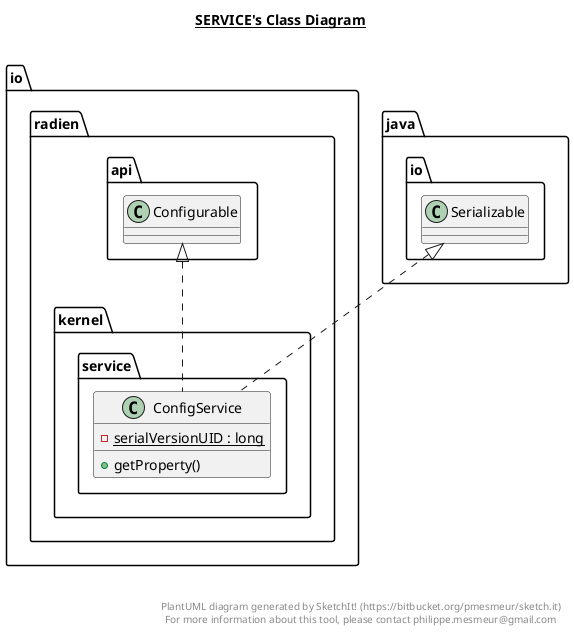 @startuml

title __SERVICE's Class Diagram__\n

  namespace io.radien.kernel {
    namespace service {
      class io.radien.kernel.service.ConfigService {
          {static} - serialVersionUID : long
          + getProperty()
      }
    }
  }
  

  io.radien.kernel.service.ConfigService .up.|> io.radien.api.Configurable
  io.radien.kernel.service.ConfigService .up.|> java.io.Serializable


right footer


PlantUML diagram generated by SketchIt! (https://bitbucket.org/pmesmeur/sketch.it)
For more information about this tool, please contact philippe.mesmeur@gmail.com
endfooter

@enduml
